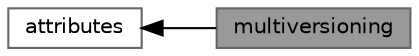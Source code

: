 digraph "multiversioning"
{
 // LATEX_PDF_SIZE
  bgcolor="transparent";
  edge [fontname=Helvetica,fontsize=10,labelfontname=Helvetica,labelfontsize=10];
  node [fontname=Helvetica,fontsize=10,shape=box,height=0.2,width=0.4];
  rankdir=LR;
  Node2 [id="Node000002",label="attributes",height=0.2,width=0.4,color="grey40", fillcolor="white", style="filled",URL="$d4/d86/group__attributes.html",tooltip="macros used to provide useful attributes"];
  Node1 [id="Node000001",label="multiversioning",height=0.2,width=0.4,color="gray40", fillcolor="grey60", style="filled", fontcolor="black",tooltip=" "];
  Node2->Node1 [shape=plaintext, dir="back", style="solid"];
}
